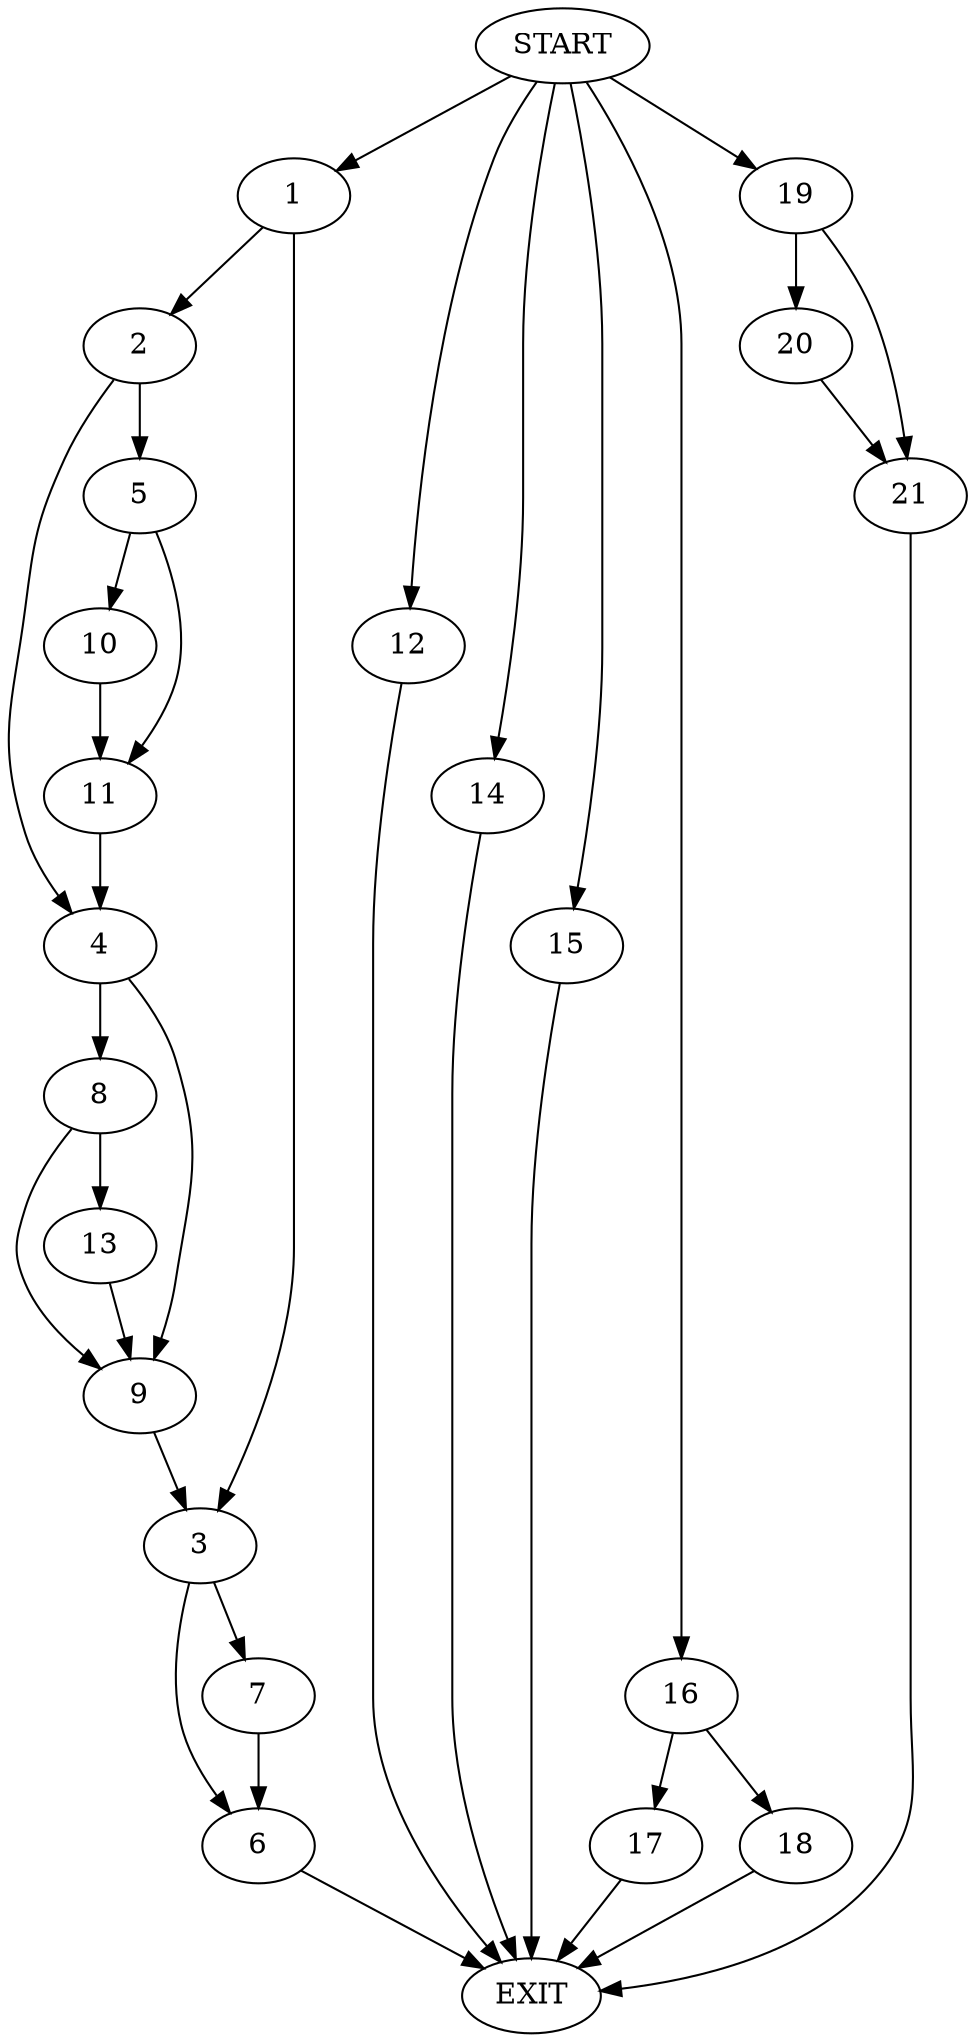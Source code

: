 digraph {
0 [label="START"]
22 [label="EXIT"]
0 -> 1
1 -> 2
1 -> 3
2 -> 4
2 -> 5
3 -> 6
3 -> 7
4 -> 8
4 -> 9
5 -> 10
5 -> 11
11 -> 4
10 -> 11
0 -> 12
12 -> 22
9 -> 3
8 -> 13
8 -> 9
0 -> 14
14 -> 22
13 -> 9
0 -> 15
15 -> 22
6 -> 22
7 -> 6
0 -> 16
16 -> 17
16 -> 18
17 -> 22
18 -> 22
0 -> 19
19 -> 20
19 -> 21
20 -> 21
21 -> 22
}

